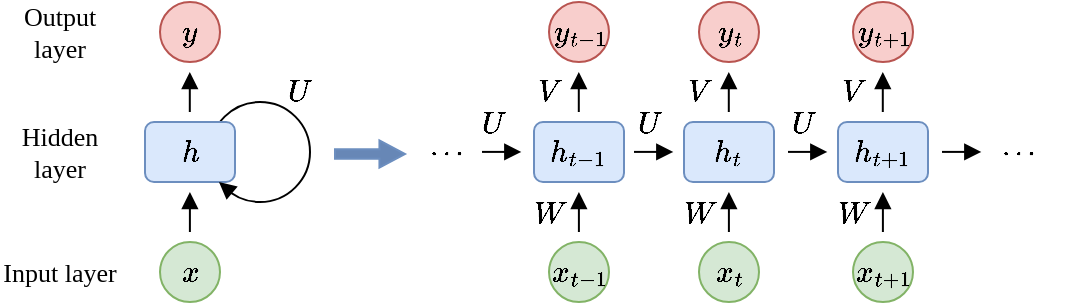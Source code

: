 <mxfile version="26.0.14">
  <diagram name="第 1 页" id="E5q3agL0aor25uI2br0D">
    <mxGraphModel dx="478" dy="318" grid="1" gridSize="10" guides="1" tooltips="1" connect="1" arrows="1" fold="1" page="1" pageScale="1" pageWidth="827" pageHeight="1169" math="1" shadow="0">
      <root>
        <mxCell id="0" />
        <mxCell id="1" parent="0" />
        <mxCell id="cvMqhqMfs5BdFeVytweX-1" value="$$x$$" style="ellipse;whiteSpace=wrap;html=1;aspect=fixed;fontSize=13;fillColor=#d5e8d4;strokeColor=#82b366;" parent="1" vertex="1">
          <mxGeometry x="137" y="360" width="30" height="30" as="geometry" />
        </mxCell>
        <mxCell id="cvMqhqMfs5BdFeVytweX-7" value="" style="ellipse;whiteSpace=wrap;html=1;aspect=fixed;flipH=1;fontSize=13;" parent="1" vertex="1">
          <mxGeometry x="162" y="290" width="50" height="50" as="geometry" />
        </mxCell>
        <mxCell id="cvMqhqMfs5BdFeVytweX-2" value="$$h$$" style="rounded=1;whiteSpace=wrap;html=1;fontSize=13;fillColor=#dae8fc;strokeColor=#6c8ebf;" parent="1" vertex="1">
          <mxGeometry x="129.5" y="300" width="45" height="30" as="geometry" />
        </mxCell>
        <mxCell id="cvMqhqMfs5BdFeVytweX-3" value="$$y$$" style="ellipse;whiteSpace=wrap;html=1;aspect=fixed;fontSize=13;fillColor=#f8cecc;strokeColor=#b85450;" parent="1" vertex="1">
          <mxGeometry x="137" y="240" width="30" height="30" as="geometry" />
        </mxCell>
        <mxCell id="cvMqhqMfs5BdFeVytweX-8" value="" style="endArrow=block;html=1;rounded=0;entryX=0.039;entryY=0.64;entryDx=0;entryDy=0;entryPerimeter=0;endFill=1;fontSize=13;" parent="1" edge="1">
          <mxGeometry width="50" height="50" relative="1" as="geometry">
            <mxPoint x="172.4" y="335" as="sourcePoint" />
            <mxPoint x="166.5" y="330" as="targetPoint" />
          </mxGeometry>
        </mxCell>
        <mxCell id="cvMqhqMfs5BdFeVytweX-9" value="" style="endArrow=block;html=1;rounded=0;endFill=1;fontSize=13;" parent="1" edge="1">
          <mxGeometry width="50" height="50" relative="1" as="geometry">
            <mxPoint x="151.95" y="355" as="sourcePoint" />
            <mxPoint x="151.95" y="335" as="targetPoint" />
          </mxGeometry>
        </mxCell>
        <mxCell id="cvMqhqMfs5BdFeVytweX-10" value="" style="endArrow=block;html=1;rounded=0;endFill=1;fontSize=13;" parent="1" edge="1">
          <mxGeometry width="50" height="50" relative="1" as="geometry">
            <mxPoint x="151.9" y="295" as="sourcePoint" />
            <mxPoint x="151.9" y="275" as="targetPoint" />
          </mxGeometry>
        </mxCell>
        <mxCell id="cvMqhqMfs5BdFeVytweX-11" value="Hidden layer" style="text;html=1;align=center;verticalAlign=middle;whiteSpace=wrap;rounded=0;fontSize=13;fontFamily=Times New Roman;" parent="1" vertex="1">
          <mxGeometry x="57" y="300" width="60" height="30" as="geometry" />
        </mxCell>
        <mxCell id="cvMqhqMfs5BdFeVytweX-12" value="Output layer" style="text;html=1;align=center;verticalAlign=middle;whiteSpace=wrap;rounded=0;fontSize=13;fontFamily=Times New Roman;" parent="1" vertex="1">
          <mxGeometry x="57" y="240" width="60" height="30" as="geometry" />
        </mxCell>
        <mxCell id="cvMqhqMfs5BdFeVytweX-13" value="Input layer" style="text;html=1;align=center;verticalAlign=middle;whiteSpace=wrap;rounded=0;fontSize=13;fontFamily=Times New Roman;" parent="1" vertex="1">
          <mxGeometry x="57" y="360" width="60" height="30" as="geometry" />
        </mxCell>
        <mxCell id="cvMqhqMfs5BdFeVytweX-14" value="$$U$$" style="text;html=1;align=center;verticalAlign=middle;whiteSpace=wrap;rounded=0;fontSize=13;" parent="1" vertex="1">
          <mxGeometry x="177" y="270" width="60" height="30" as="geometry" />
        </mxCell>
        <mxCell id="cvMqhqMfs5BdFeVytweX-15" value="$$x_{t-1}$$" style="ellipse;whiteSpace=wrap;html=1;aspect=fixed;fontSize=13;fillColor=#d5e8d4;strokeColor=#82b366;" parent="1" vertex="1">
          <mxGeometry x="331.5" y="360" width="30" height="30" as="geometry" />
        </mxCell>
        <mxCell id="cvMqhqMfs5BdFeVytweX-17" value="$$h_{t-1}$$" style="rounded=1;whiteSpace=wrap;html=1;fontSize=13;fillColor=#dae8fc;strokeColor=#6c8ebf;" parent="1" vertex="1">
          <mxGeometry x="324" y="300" width="45" height="30" as="geometry" />
        </mxCell>
        <mxCell id="cvMqhqMfs5BdFeVytweX-18" value="$$y_{t-1}$$" style="ellipse;whiteSpace=wrap;html=1;aspect=fixed;fontSize=13;fillColor=#f8cecc;strokeColor=#b85450;" parent="1" vertex="1">
          <mxGeometry x="331.5" y="240" width="30" height="30" as="geometry" />
        </mxCell>
        <mxCell id="cvMqhqMfs5BdFeVytweX-20" value="" style="endArrow=block;html=1;rounded=0;endFill=1;fontSize=13;" parent="1" edge="1">
          <mxGeometry width="50" height="50" relative="1" as="geometry">
            <mxPoint x="346.45" y="355" as="sourcePoint" />
            <mxPoint x="346.45" y="335" as="targetPoint" />
          </mxGeometry>
        </mxCell>
        <mxCell id="cvMqhqMfs5BdFeVytweX-21" value="" style="endArrow=block;html=1;rounded=0;endFill=1;fontSize=13;" parent="1" edge="1">
          <mxGeometry width="50" height="50" relative="1" as="geometry">
            <mxPoint x="346.4" y="295" as="sourcePoint" />
            <mxPoint x="346.4" y="275" as="targetPoint" />
          </mxGeometry>
        </mxCell>
        <mxCell id="cvMqhqMfs5BdFeVytweX-23" value="" style="endArrow=block;html=1;rounded=0;endFill=1;fontSize=13;" parent="1" edge="1">
          <mxGeometry width="50" height="50" relative="1" as="geometry">
            <mxPoint x="374.003" y="314.95" as="sourcePoint" />
            <mxPoint x="393.67" y="314.95" as="targetPoint" />
          </mxGeometry>
        </mxCell>
        <mxCell id="cvMqhqMfs5BdFeVytweX-24" value="$$x_t$$" style="ellipse;whiteSpace=wrap;html=1;aspect=fixed;fontSize=13;fillColor=#d5e8d4;strokeColor=#82b366;" parent="1" vertex="1">
          <mxGeometry x="406.5" y="360" width="30" height="30" as="geometry" />
        </mxCell>
        <mxCell id="cvMqhqMfs5BdFeVytweX-25" value="$$h_t$$" style="rounded=1;whiteSpace=wrap;html=1;fontSize=13;fillColor=#dae8fc;strokeColor=#6c8ebf;" parent="1" vertex="1">
          <mxGeometry x="399" y="300" width="45" height="30" as="geometry" />
        </mxCell>
        <mxCell id="cvMqhqMfs5BdFeVytweX-26" value="$$y_t$$" style="ellipse;whiteSpace=wrap;html=1;aspect=fixed;fontSize=13;fillColor=#f8cecc;strokeColor=#b85450;" parent="1" vertex="1">
          <mxGeometry x="406.5" y="240" width="30" height="30" as="geometry" />
        </mxCell>
        <mxCell id="cvMqhqMfs5BdFeVytweX-27" value="" style="endArrow=block;html=1;rounded=0;endFill=1;fontSize=13;" parent="1" edge="1">
          <mxGeometry width="50" height="50" relative="1" as="geometry">
            <mxPoint x="421.45" y="355" as="sourcePoint" />
            <mxPoint x="421.45" y="335" as="targetPoint" />
          </mxGeometry>
        </mxCell>
        <mxCell id="cvMqhqMfs5BdFeVytweX-28" value="" style="endArrow=block;html=1;rounded=0;endFill=1;fontSize=13;" parent="1" edge="1">
          <mxGeometry width="50" height="50" relative="1" as="geometry">
            <mxPoint x="421.4" y="295" as="sourcePoint" />
            <mxPoint x="421.4" y="275" as="targetPoint" />
          </mxGeometry>
        </mxCell>
        <mxCell id="cvMqhqMfs5BdFeVytweX-29" value="" style="endArrow=block;html=1;rounded=0;endFill=1;fontSize=13;" parent="1" edge="1">
          <mxGeometry width="50" height="50" relative="1" as="geometry">
            <mxPoint x="451.003" y="314.95" as="sourcePoint" />
            <mxPoint x="470.67" y="314.95" as="targetPoint" />
          </mxGeometry>
        </mxCell>
        <mxCell id="cvMqhqMfs5BdFeVytweX-30" value="$$x_{t+1}$$" style="ellipse;whiteSpace=wrap;html=1;aspect=fixed;fontSize=13;fillColor=#d5e8d4;strokeColor=#82b366;" parent="1" vertex="1">
          <mxGeometry x="483.5" y="360" width="30" height="30" as="geometry" />
        </mxCell>
        <mxCell id="cvMqhqMfs5BdFeVytweX-31" value="$$h_{t+1}$$" style="rounded=1;whiteSpace=wrap;html=1;fontSize=13;fillColor=#dae8fc;strokeColor=#6c8ebf;" parent="1" vertex="1">
          <mxGeometry x="476" y="300" width="45" height="30" as="geometry" />
        </mxCell>
        <mxCell id="cvMqhqMfs5BdFeVytweX-32" value="$$y_{t+1}$$" style="ellipse;whiteSpace=wrap;html=1;aspect=fixed;fontSize=13;fillColor=#f8cecc;strokeColor=#b85450;" parent="1" vertex="1">
          <mxGeometry x="483.5" y="240" width="30" height="30" as="geometry" />
        </mxCell>
        <mxCell id="cvMqhqMfs5BdFeVytweX-33" value="" style="endArrow=block;html=1;rounded=0;endFill=1;fontSize=13;" parent="1" edge="1">
          <mxGeometry width="50" height="50" relative="1" as="geometry">
            <mxPoint x="498.45" y="355" as="sourcePoint" />
            <mxPoint x="498.45" y="335" as="targetPoint" />
          </mxGeometry>
        </mxCell>
        <mxCell id="cvMqhqMfs5BdFeVytweX-34" value="" style="endArrow=block;html=1;rounded=0;endFill=1;fontSize=13;" parent="1" edge="1">
          <mxGeometry width="50" height="50" relative="1" as="geometry">
            <mxPoint x="498.4" y="295" as="sourcePoint" />
            <mxPoint x="498.4" y="275" as="targetPoint" />
          </mxGeometry>
        </mxCell>
        <mxCell id="cvMqhqMfs5BdFeVytweX-35" value="" style="endArrow=block;html=1;rounded=0;endFill=1;fontSize=13;" parent="1" edge="1">
          <mxGeometry width="50" height="50" relative="1" as="geometry">
            <mxPoint x="298.003" y="314.95" as="sourcePoint" />
            <mxPoint x="317.67" y="314.95" as="targetPoint" />
          </mxGeometry>
        </mxCell>
        <mxCell id="cvMqhqMfs5BdFeVytweX-36" value="" style="endArrow=block;html=1;rounded=0;endFill=1;fontSize=13;" parent="1" edge="1">
          <mxGeometry width="50" height="50" relative="1" as="geometry">
            <mxPoint x="528.003" y="314.95" as="sourcePoint" />
            <mxPoint x="547.67" y="314.95" as="targetPoint" />
          </mxGeometry>
        </mxCell>
        <mxCell id="cvMqhqMfs5BdFeVytweX-37" value="$$U$$" style="text;html=1;align=center;verticalAlign=middle;whiteSpace=wrap;rounded=0;fontSize=13;" parent="1" vertex="1">
          <mxGeometry x="273.5" y="286" width="60" height="30" as="geometry" />
        </mxCell>
        <mxCell id="cvMqhqMfs5BdFeVytweX-38" value="$$U$$" style="text;html=1;align=center;verticalAlign=middle;whiteSpace=wrap;rounded=0;fontSize=13;" parent="1" vertex="1">
          <mxGeometry x="352" y="286" width="60" height="30" as="geometry" />
        </mxCell>
        <mxCell id="cvMqhqMfs5BdFeVytweX-39" value="$$U$$" style="text;html=1;align=center;verticalAlign=middle;whiteSpace=wrap;rounded=0;fontSize=13;" parent="1" vertex="1">
          <mxGeometry x="429" y="286" width="60" height="30" as="geometry" />
        </mxCell>
        <mxCell id="cvMqhqMfs5BdFeVytweX-41" value="" style="shape=flexArrow;endArrow=classic;html=1;rounded=0;endWidth=7.879;endSize=3.926;width=4.724;fillColor=#6787B6;strokeColor=#6c8ebf;" parent="1" edge="1">
          <mxGeometry width="50" height="50" relative="1" as="geometry">
            <mxPoint x="224" y="316" as="sourcePoint" />
            <mxPoint x="260" y="316" as="targetPoint" />
          </mxGeometry>
        </mxCell>
        <mxCell id="cvMqhqMfs5BdFeVytweX-42" value="$$\cdots$$" style="text;html=1;align=center;verticalAlign=middle;whiteSpace=wrap;rounded=0;" parent="1" vertex="1">
          <mxGeometry x="260" y="300" width="40" height="30" as="geometry" />
        </mxCell>
        <mxCell id="cvMqhqMfs5BdFeVytweX-43" value="$$\cdots$$" style="text;html=1;align=center;verticalAlign=middle;whiteSpace=wrap;rounded=0;" parent="1" vertex="1">
          <mxGeometry x="551" y="300" width="30" height="30" as="geometry" />
        </mxCell>
        <mxCell id="-jGJXCGBgHcRXyLma41d-1" value="$$W$$" style="text;html=1;align=center;verticalAlign=middle;whiteSpace=wrap;rounded=0;fontSize=13;" vertex="1" parent="1">
          <mxGeometry x="301.5" y="331" width="60" height="30" as="geometry" />
        </mxCell>
        <mxCell id="-jGJXCGBgHcRXyLma41d-2" value="$$W$$" style="text;html=1;align=center;verticalAlign=middle;whiteSpace=wrap;rounded=0;fontSize=13;" vertex="1" parent="1">
          <mxGeometry x="377" y="331" width="60" height="30" as="geometry" />
        </mxCell>
        <mxCell id="-jGJXCGBgHcRXyLma41d-4" value="$$W$$" style="text;html=1;align=center;verticalAlign=middle;whiteSpace=wrap;rounded=0;fontSize=13;" vertex="1" parent="1">
          <mxGeometry x="453.5" y="331" width="60" height="30" as="geometry" />
        </mxCell>
        <mxCell id="-jGJXCGBgHcRXyLma41d-5" value="$$V$$" style="text;html=1;align=center;verticalAlign=middle;whiteSpace=wrap;rounded=0;fontSize=13;" vertex="1" parent="1">
          <mxGeometry x="453.5" y="270" width="60" height="30" as="geometry" />
        </mxCell>
        <mxCell id="-jGJXCGBgHcRXyLma41d-6" value="$$V$$" style="text;html=1;align=center;verticalAlign=middle;whiteSpace=wrap;rounded=0;fontSize=13;" vertex="1" parent="1">
          <mxGeometry x="377" y="270" width="60" height="30" as="geometry" />
        </mxCell>
        <mxCell id="-jGJXCGBgHcRXyLma41d-7" value="$$V$$" style="text;html=1;align=center;verticalAlign=middle;whiteSpace=wrap;rounded=0;fontSize=13;" vertex="1" parent="1">
          <mxGeometry x="301.5" y="270" width="60" height="30" as="geometry" />
        </mxCell>
      </root>
    </mxGraphModel>
  </diagram>
</mxfile>

